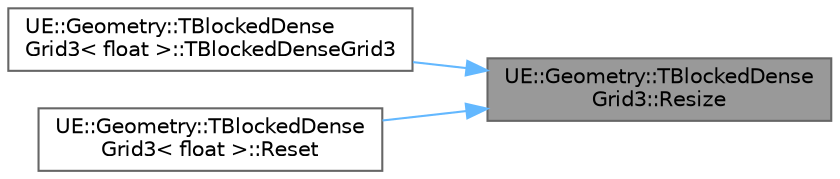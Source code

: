 digraph "UE::Geometry::TBlockedDenseGrid3::Resize"
{
 // INTERACTIVE_SVG=YES
 // LATEX_PDF_SIZE
  bgcolor="transparent";
  edge [fontname=Helvetica,fontsize=10,labelfontname=Helvetica,labelfontsize=10];
  node [fontname=Helvetica,fontsize=10,shape=box,height=0.2,width=0.4];
  rankdir="RL";
  Node1 [id="Node000001",label="UE::Geometry::TBlockedDense\lGrid3::Resize",height=0.2,width=0.4,color="gray40", fillcolor="grey60", style="filled", fontcolor="black",tooltip="Reconfigure the grid to have the target dimensions."];
  Node1 -> Node2 [id="edge1_Node000001_Node000002",dir="back",color="steelblue1",style="solid",tooltip=" "];
  Node2 [id="Node000002",label="UE::Geometry::TBlockedDense\lGrid3\< float \>::TBlockedDenseGrid3",height=0.2,width=0.4,color="grey40", fillcolor="white", style="filled",URL="$d8/d71/classUE_1_1Geometry_1_1TBlockedDenseGrid3.html#a7d7bcf3baa23828b8ab27b659822a0ee",tooltip=" "];
  Node1 -> Node3 [id="edge2_Node000001_Node000003",dir="back",color="steelblue1",style="solid",tooltip=" "];
  Node3 [id="Node000003",label="UE::Geometry::TBlockedDense\lGrid3\< float \>::Reset",height=0.2,width=0.4,color="grey40", fillcolor="white", style="filled",URL="$d8/d71/classUE_1_1Geometry_1_1TBlockedDenseGrid3.html#a7839eded60054f999ad4fcd3db689138",tooltip=" "];
}
